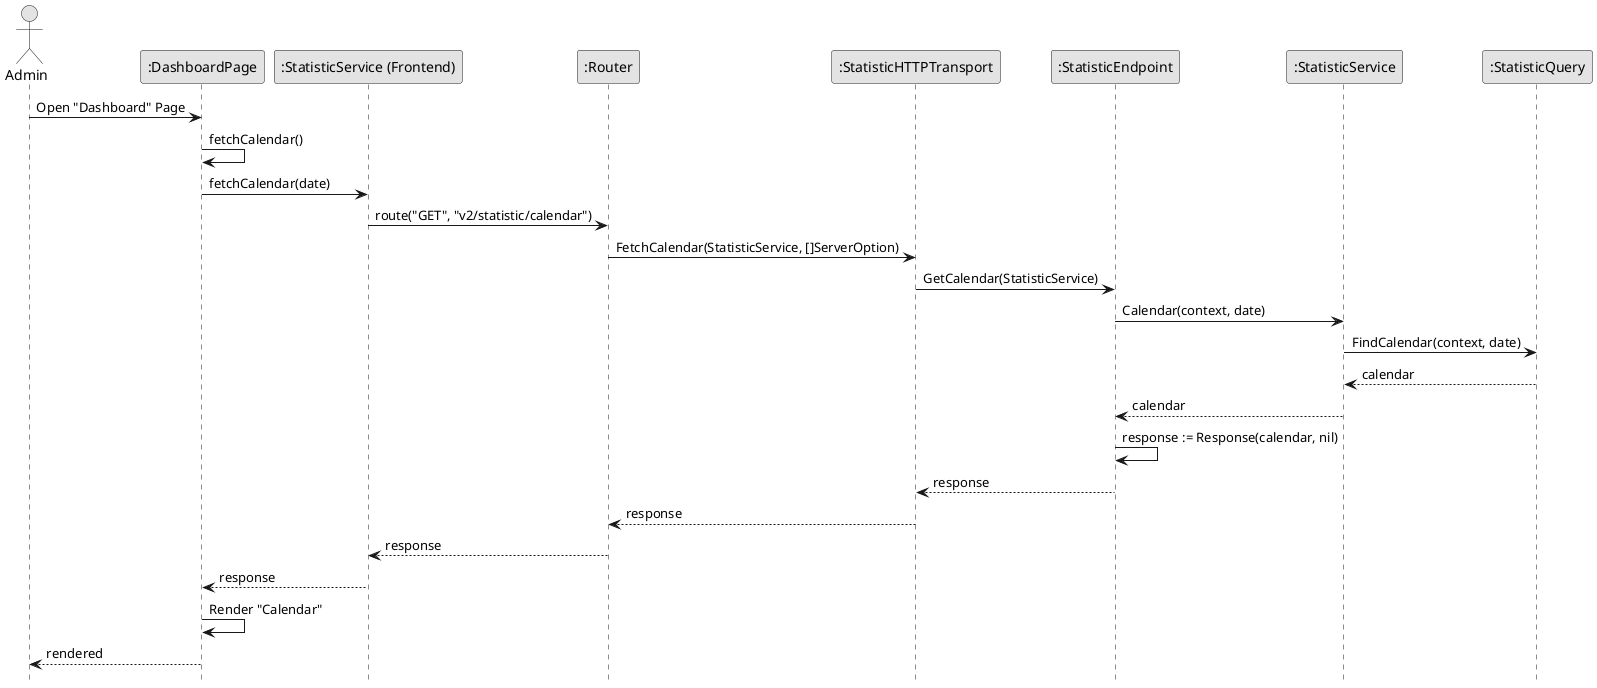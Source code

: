 @startuml GetCalendar

skinparam Monochrome true
skinparam Shadowing false
hide footbox

actor Admin
participant ":DashboardPage" as Dashboard
participant ":StatisticService (Frontend)" as FEStatisticService
participant ":Router" as Router
participant ":StatisticHTTPTransport" as StatisticHTTPTransport
participant ":StatisticEndpoint" as StatisticEndpoint
participant ":StatisticService" as StatisticService
participant ":StatisticQuery" as StatisticQuery

Admin->Dashboard: Open "Dashboard" Page
Dashboard->Dashboard: fetchCalendar()
Dashboard->FEStatisticService: fetchCalendar(date)
FEStatisticService->Router: route("GET", "v2/statistic/calendar")
Router->StatisticHTTPTransport: FetchCalendar(StatisticService, []ServerOption)
StatisticHTTPTransport->StatisticEndpoint: GetCalendar(StatisticService)
StatisticEndpoint->StatisticService: Calendar(context, date)
StatisticService->StatisticQuery: FindCalendar(context, date)
StatisticQuery-->StatisticService: calendar
StatisticService-->StatisticEndpoint: calendar
StatisticEndpoint->StatisticEndpoint: response := Response(calendar, nil)
StatisticEndpoint-->StatisticHTTPTransport: response
StatisticHTTPTransport-->Router: response
Router-->FEStatisticService: response
FEStatisticService-->Dashboard: response
Dashboard->Dashboard: Render "Calendar"
Dashboard-->Admin: rendered

@enduml